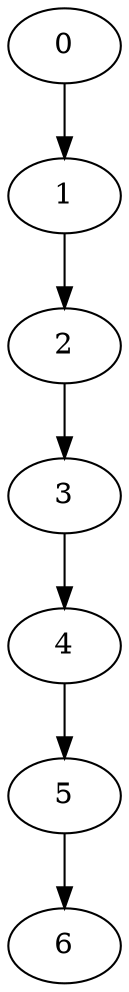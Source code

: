 digraph G {
	0;
	1;
	2;
	3;
	4;
	5;
	6;

	0 -> 1 [village=VillageA; name=Valley_Path; heightLimit=3; weight=2; primaryType=mainStreet; secondaryType=none;];
	1 -> 2 [village=VillageA; name=By_the_Pond; heightLimit=3; weight=2; primaryType=sideStreet; secondaryType=none;];
	2 -> 3 [village=VillageA; name=Corner_Alley; heightLimit=3; weight=2; primaryType=sideStreet; secondaryType=none;];
	3 -> 4 [village=VillageA; name=Post_Road; heightLimit=3; weight=2; primaryType=sideStreet; secondaryType=none;];
	4 -> 5 [village=VillageA; name=Meadow_Way; heightLimit=3; weight=2; primaryType=sideStreet; secondaryType=none;];
	5 -> 6 [village=VillageA; name=Fir_Way; heightLimit=3; weight=2; primaryType=mainStreet; secondaryType=none;];

}